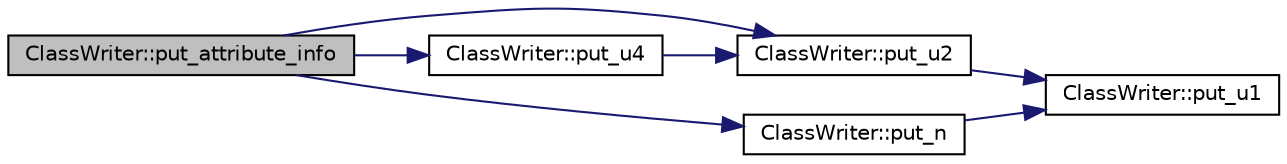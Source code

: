 digraph "ClassWriter::put_attribute_info"
{
  bgcolor="transparent";
  edge [fontname="Helvetica",fontsize="10",labelfontname="Helvetica",labelfontsize="10"];
  node [fontname="Helvetica",fontsize="10",shape=record];
  rankdir="LR";
  Node2 [label="ClassWriter::put_attribute_info",height=0.2,width=0.4,color="black", fillcolor="grey75", style="filled", fontcolor="black"];
  Node2 -> Node3 [color="midnightblue",fontsize="10",style="solid",fontname="Helvetica"];
  Node3 [label="ClassWriter::put_u2",height=0.2,width=0.4,color="black",URL="$classClassWriter.html#a0304019dd68dd830fac5c67971ed2070",tooltip="Puts an unsigned short into the data buffer, in network order. "];
  Node3 -> Node4 [color="midnightblue",fontsize="10",style="solid",fontname="Helvetica"];
  Node4 [label="ClassWriter::put_u1",height=0.2,width=0.4,color="black",URL="$classClassWriter.html#a07332eb8e8e5ead72834e286cf8a6bd4",tooltip="Puts an unsigned char into the data buffer, in network order. "];
  Node2 -> Node5 [color="midnightblue",fontsize="10",style="solid",fontname="Helvetica"];
  Node5 [label="ClassWriter::put_u4",height=0.2,width=0.4,color="black",URL="$classClassWriter.html#aa6a42ab1ec0c2f85c30896506d6dbfce",tooltip="Puts an unsigned int into the data buffer, in network order. "];
  Node5 -> Node3 [color="midnightblue",fontsize="10",style="solid",fontname="Helvetica"];
  Node2 -> Node6 [color="midnightblue",fontsize="10",style="solid",fontname="Helvetica"];
  Node6 [label="ClassWriter::put_n",height=0.2,width=0.4,color="black",URL="$classClassWriter.html#aa527b917e9f3628ceaeccb95d30bfbb9",tooltip="Puts the given vector into the data buffer. "];
  Node6 -> Node4 [color="midnightblue",fontsize="10",style="solid",fontname="Helvetica"];
}
